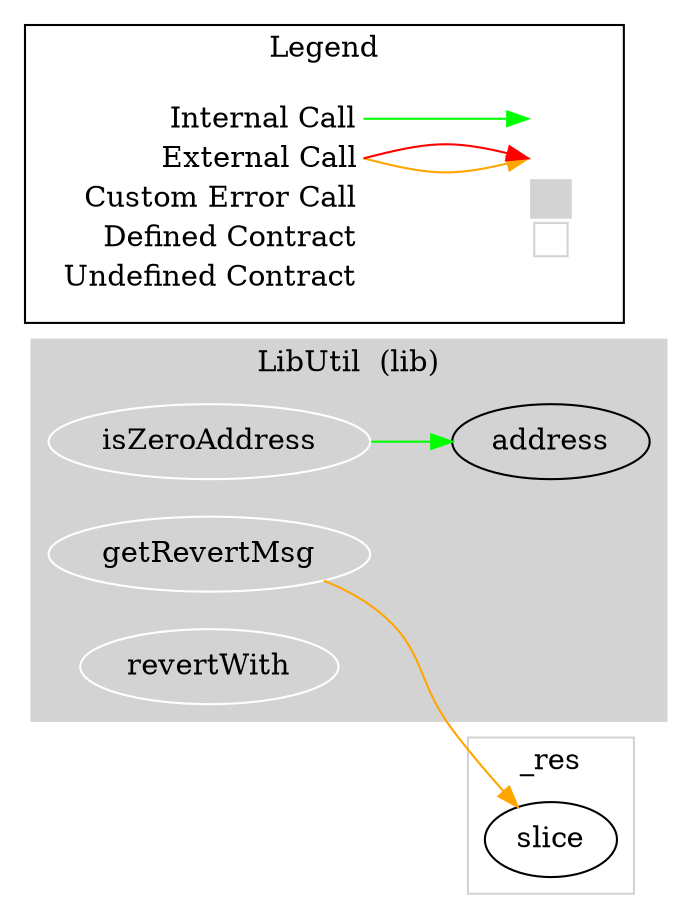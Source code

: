 digraph G {
  graph [ ratio = "auto", page = "100", compound =true ];
subgraph "clusterLibUtil" {
  graph [ label = "LibUtil  (lib)", color = "lightgray", style = "filled", bgcolor = "lightgray" ];
  "LibUtil.getRevertMsg" [ label = "getRevertMsg", color = "white" ];
  "LibUtil.isZeroAddress" [ label = "isZeroAddress", color = "white" ];
  "LibUtil.revertWith" [ label = "revertWith", color = "white" ];
  "LibUtil.address" [ label = "address" ];
}

subgraph "cluster_res" {
  graph [ label = "_res", color = "lightgray" ];
  "_res.slice" [ label = "slice" ];
}

  "LibUtil.getRevertMsg";
  "_res.slice";
  "LibUtil.isZeroAddress";
  "LibUtil.address";
  "LibUtil.getRevertMsg" -> "_res.slice" [ color = "orange" ];
  "LibUtil.isZeroAddress" -> "LibUtil.address" [ color = "green" ];


rankdir=LR
node [shape=plaintext]
subgraph cluster_01 { 
label = "Legend";
key [label=<<table border="0" cellpadding="2" cellspacing="0" cellborder="0">
  <tr><td align="right" port="i1">Internal Call</td></tr>
  <tr><td align="right" port="i2">External Call</td></tr>
  <tr><td align="right" port="i2">Custom Error Call</td></tr>
  <tr><td align="right" port="i3">Defined Contract</td></tr>
  <tr><td align="right" port="i4">Undefined Contract</td></tr>
  </table>>]
key2 [label=<<table border="0" cellpadding="2" cellspacing="0" cellborder="0">
  <tr><td port="i1">&nbsp;&nbsp;&nbsp;</td></tr>
  <tr><td port="i2">&nbsp;&nbsp;&nbsp;</td></tr>
  <tr><td port="i3" bgcolor="lightgray">&nbsp;&nbsp;&nbsp;</td></tr>
  <tr><td port="i4">
    <table border="1" cellborder="0" cellspacing="0" cellpadding="7" color="lightgray">
      <tr>
       <td></td>
      </tr>
     </table>
  </td></tr>
  </table>>]
key:i1:e -> key2:i1:w [color="green"]
key:i2:e -> key2:i2:w [color="orange"]
key:i2:e -> key2:i2:w [color="red"]
}
}

